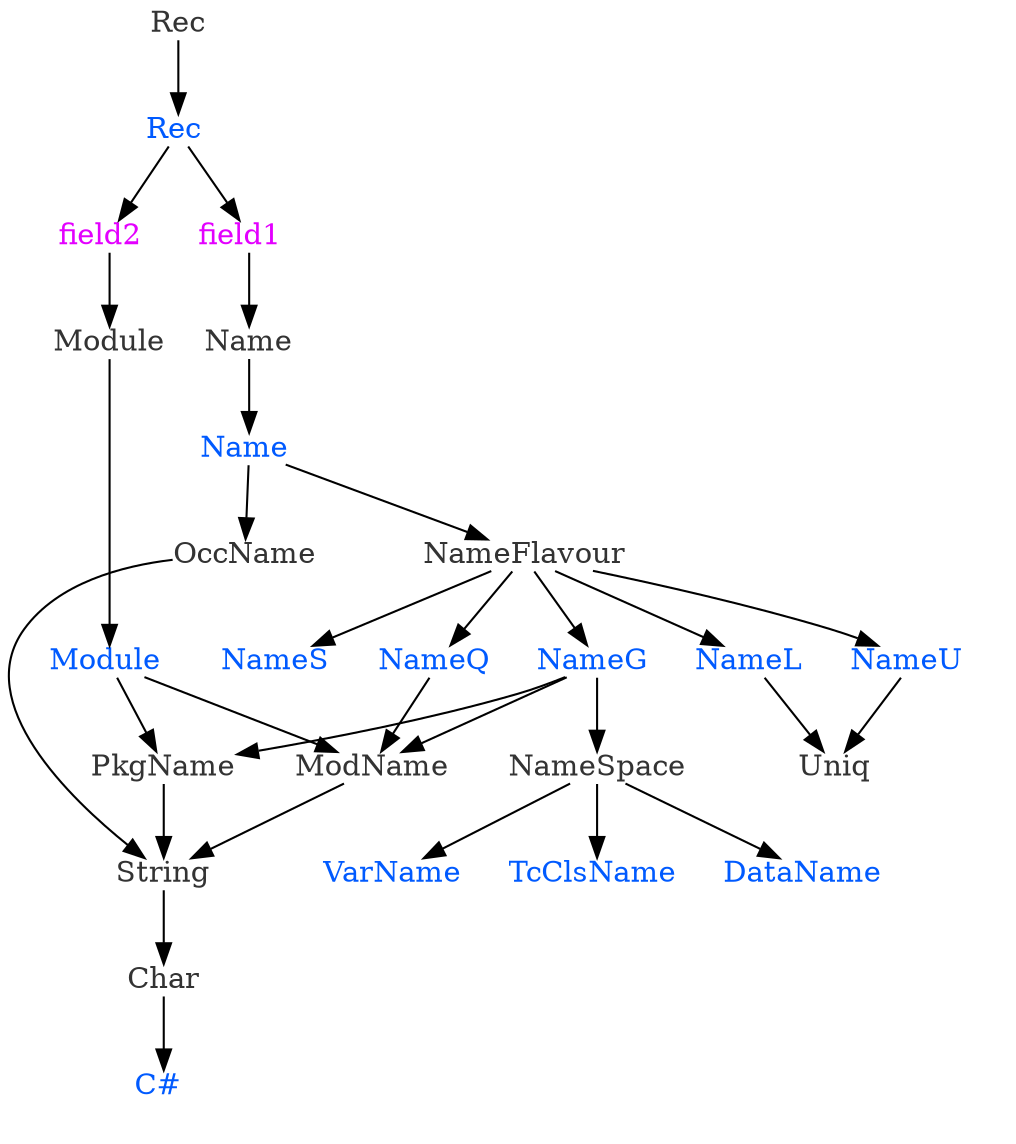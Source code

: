 digraph G {
subgraph cluster_0{
peripheries=0
"Rec "
}
subgraph cluster_1{
peripheries=0
"field1  "
"field2  "
}
subgraph cluster_2{
peripheries=0
"Module "
}
subgraph cluster_3{
peripheries=0
"Name "
}
subgraph cluster_4{
peripheries=0
"NameG "
"NameL "
"NameQ "
"NameS "
"NameU "
}
subgraph cluster_5{
peripheries=0
"DataName "
"TcClsName "
"VarName "
}
subgraph cluster_6{
peripheries=0

}
subgraph cluster_7{
peripheries=0

}
subgraph cluster_8{
peripheries=0
"C# "
}
"field1  " [shape=plain, fontcolor="#e300ff"]
"field2  " [shape=plain, fontcolor="#e300ff"]
"C# " [shape=plain, fontcolor="#005aff"]




"DataName " [shape=plain, fontcolor="#005aff"]
"Module " [shape=plain, fontcolor="#005aff"]
"Name " [shape=plain, fontcolor="#005aff"]
"NameG " [shape=plain, fontcolor="#005aff"]
"NameL " [shape=plain, fontcolor="#005aff"]
"NameQ " [shape=plain, fontcolor="#005aff"]
"NameS " [shape=plain, fontcolor="#005aff"]
"NameU " [shape=plain, fontcolor="#005aff"]
"TcClsName " [shape=plain, fontcolor="#005aff"]
"VarName " [shape=plain, fontcolor="#005aff"]
"Rec " [shape=plain, fontcolor="#005aff"]
"String" [shape=plain, fontcolor="#333333"]
"Char" [shape=plain, fontcolor="#333333"]


"ModName" [shape=plain, fontcolor="#333333"]
"Module" [shape=plain, fontcolor="#333333"]
"Name" [shape=plain, fontcolor="#333333"]
"NameFlavour" [shape=plain, fontcolor="#333333"]
"NameSpace" [shape=plain, fontcolor="#333333"]
"OccName" [shape=plain, fontcolor="#333333"]
"PkgName" [shape=plain, fontcolor="#333333"]
"Uniq" [shape=plain, fontcolor="#333333"]
"Rec" [shape=plain, fontcolor="#333333"]
"field1  " -> "Name"
"field2  " -> "Module"






"Module " -> "ModName"
"Module " -> "PkgName"
"Name " -> "NameFlavour"
"Name " -> "OccName"
"NameG " -> "ModName"
"NameG " -> "NameSpace"
"NameG " -> "PkgName"
"NameL " -> "Uniq"
"NameQ " -> "ModName"

"NameU " -> "Uniq"


"Rec " -> "field1  "
"Rec " -> "field2  "
"String" -> "Char"
"Char" -> "C# "


"ModName" -> "String"
"Module" -> "Module "
"Name" -> "Name "
"NameFlavour" -> "NameG "
"NameFlavour" -> "NameL "
"NameFlavour" -> "NameQ "
"NameFlavour" -> "NameS "
"NameFlavour" -> "NameU "
"NameSpace" -> "DataName "
"NameSpace" -> "TcClsName "
"NameSpace" -> "VarName "
"OccName" -> "String"
"PkgName" -> "String"

"Rec" -> "Rec "
}
